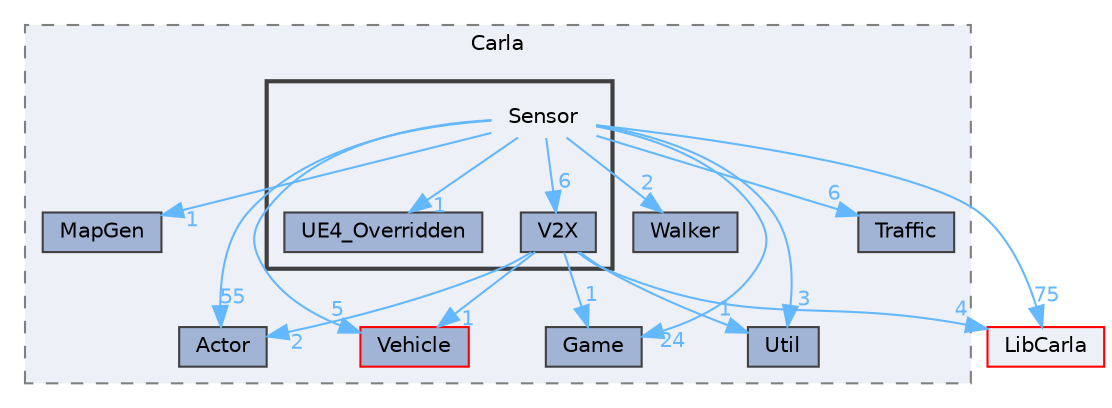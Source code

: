digraph "Sensor"
{
 // INTERACTIVE_SVG=YES
 // LATEX_PDF_SIZE
  bgcolor="transparent";
  edge [fontname=Helvetica,fontsize=10,labelfontname=Helvetica,labelfontsize=10];
  node [fontname=Helvetica,fontsize=10,shape=box,height=0.2,width=0.4];
  compound=true
  subgraph clusterdir_8fc34afb5f07a67966c78bf5319f94ae {
    graph [ bgcolor="#edf0f7", pencolor="grey50", label="Carla", fontname=Helvetica,fontsize=10 style="filled,dashed", URL="dir_8fc34afb5f07a67966c78bf5319f94ae.html",tooltip=""]
  dir_31691989b6ffa820edb06b9eb32cc520 [label="Actor", fillcolor="#a2b4d6", color="grey25", style="filled", URL="dir_31691989b6ffa820edb06b9eb32cc520.html",tooltip=""];
  dir_3e9aec868781f29a05b56aecc37cd1a9 [label="MapGen", fillcolor="#a2b4d6", color="grey25", style="filled", URL="dir_3e9aec868781f29a05b56aecc37cd1a9.html",tooltip=""];
  dir_4d620431c9b0dc62fca23e1ed91a49b6 [label="Vehicle", fillcolor="#a2b4d6", color="red", style="filled", URL="dir_4d620431c9b0dc62fca23e1ed91a49b6.html",tooltip=""];
  dir_7a44753a182d2dd0cd15cfa7be7c0c89 [label="Walker", fillcolor="#a2b4d6", color="grey25", style="filled", URL="dir_7a44753a182d2dd0cd15cfa7be7c0c89.html",tooltip=""];
  dir_b708e75f0564cefaa95a07ef1c60fa1d [label="Game", fillcolor="#a2b4d6", color="grey25", style="filled", URL="dir_b708e75f0564cefaa95a07ef1c60fa1d.html",tooltip=""];
  dir_c0211e659583c36c301432102f960843 [label="Util", fillcolor="#a2b4d6", color="grey25", style="filled", URL="dir_c0211e659583c36c301432102f960843.html",tooltip=""];
  dir_cf78ae8ffd0f6192e117b8a1751c2bbd [label="Traffic", fillcolor="#a2b4d6", color="grey25", style="filled", URL="dir_cf78ae8ffd0f6192e117b8a1751c2bbd.html",tooltip=""];
  subgraph clusterdir_32df69f29a08a23c97cd630e5cd47b2e {
    graph [ bgcolor="#edf0f7", pencolor="grey25", label="", fontname=Helvetica,fontsize=10 style="filled,bold", URL="dir_32df69f29a08a23c97cd630e5cd47b2e.html",tooltip=""]
    dir_32df69f29a08a23c97cd630e5cd47b2e [shape=plaintext, label="Sensor"];
  dir_3fb507d828588c592ed30dd8fe62c7bb [label="UE4_Overridden", fillcolor="#a2b4d6", color="grey25", style="filled", URL="dir_3fb507d828588c592ed30dd8fe62c7bb.html",tooltip=""];
  dir_e8a9e510720d625633a96df87708da20 [label="V2X", fillcolor="#a2b4d6", color="grey25", style="filled", URL="dir_e8a9e510720d625633a96df87708da20.html",tooltip=""];
  }
  }
  dir_1604d568fa4d964dfa9079b701bbfa07 [label="LibCarla", fillcolor="#edf0f7", color="red", style="filled", URL="dir_1604d568fa4d964dfa9079b701bbfa07.html",tooltip=""];
  dir_32df69f29a08a23c97cd630e5cd47b2e->dir_1604d568fa4d964dfa9079b701bbfa07 [headlabel="75", labeldistance=1.5 headhref="dir_000048_000020.html" href="dir_000048_000020.html" color="steelblue1" fontcolor="steelblue1"];
  dir_32df69f29a08a23c97cd630e5cd47b2e->dir_31691989b6ffa820edb06b9eb32cc520 [headlabel="55", labeldistance=1.5 headhref="dir_000048_000000.html" href="dir_000048_000000.html" color="steelblue1" fontcolor="steelblue1"];
  dir_32df69f29a08a23c97cd630e5cd47b2e->dir_3e9aec868781f29a05b56aecc37cd1a9 [headlabel="1", labeldistance=1.5 headhref="dir_000048_000024.html" href="dir_000048_000024.html" color="steelblue1" fontcolor="steelblue1"];
  dir_32df69f29a08a23c97cd630e5cd47b2e->dir_3fb507d828588c592ed30dd8fe62c7bb [headlabel="1", labeldistance=1.5 headhref="dir_000048_000066.html" href="dir_000048_000066.html" color="steelblue1" fontcolor="steelblue1"];
  dir_32df69f29a08a23c97cd630e5cd47b2e->dir_4d620431c9b0dc62fca23e1ed91a49b6 [headlabel="5", labeldistance=1.5 headhref="dir_000048_000071.html" href="dir_000048_000071.html" color="steelblue1" fontcolor="steelblue1"];
  dir_32df69f29a08a23c97cd630e5cd47b2e->dir_7a44753a182d2dd0cd15cfa7be7c0c89 [headlabel="2", labeldistance=1.5 headhref="dir_000048_000072.html" href="dir_000048_000072.html" color="steelblue1" fontcolor="steelblue1"];
  dir_32df69f29a08a23c97cd630e5cd47b2e->dir_b708e75f0564cefaa95a07ef1c60fa1d [headlabel="24", labeldistance=1.5 headhref="dir_000048_000017.html" href="dir_000048_000017.html" color="steelblue1" fontcolor="steelblue1"];
  dir_32df69f29a08a23c97cd630e5cd47b2e->dir_c0211e659583c36c301432102f960843 [headlabel="3", labeldistance=1.5 headhref="dir_000048_000068.html" href="dir_000048_000068.html" color="steelblue1" fontcolor="steelblue1"];
  dir_32df69f29a08a23c97cd630e5cd47b2e->dir_cf78ae8ffd0f6192e117b8a1751c2bbd [headlabel="6", labeldistance=1.5 headhref="dir_000048_000062.html" href="dir_000048_000062.html" color="steelblue1" fontcolor="steelblue1"];
  dir_32df69f29a08a23c97cd630e5cd47b2e->dir_e8a9e510720d625633a96df87708da20 [headlabel="6", labeldistance=1.5 headhref="dir_000048_000069.html" href="dir_000048_000069.html" color="steelblue1" fontcolor="steelblue1"];
  dir_e8a9e510720d625633a96df87708da20->dir_1604d568fa4d964dfa9079b701bbfa07 [headlabel="4", labeldistance=1.5 headhref="dir_000069_000020.html" href="dir_000069_000020.html" color="steelblue1" fontcolor="steelblue1"];
  dir_e8a9e510720d625633a96df87708da20->dir_31691989b6ffa820edb06b9eb32cc520 [headlabel="2", labeldistance=1.5 headhref="dir_000069_000000.html" href="dir_000069_000000.html" color="steelblue1" fontcolor="steelblue1"];
  dir_e8a9e510720d625633a96df87708da20->dir_4d620431c9b0dc62fca23e1ed91a49b6 [headlabel="1", labeldistance=1.5 headhref="dir_000069_000071.html" href="dir_000069_000071.html" color="steelblue1" fontcolor="steelblue1"];
  dir_e8a9e510720d625633a96df87708da20->dir_b708e75f0564cefaa95a07ef1c60fa1d [headlabel="1", labeldistance=1.5 headhref="dir_000069_000017.html" href="dir_000069_000017.html" color="steelblue1" fontcolor="steelblue1"];
  dir_e8a9e510720d625633a96df87708da20->dir_c0211e659583c36c301432102f960843 [headlabel="1", labeldistance=1.5 headhref="dir_000069_000068.html" href="dir_000069_000068.html" color="steelblue1" fontcolor="steelblue1"];
}
